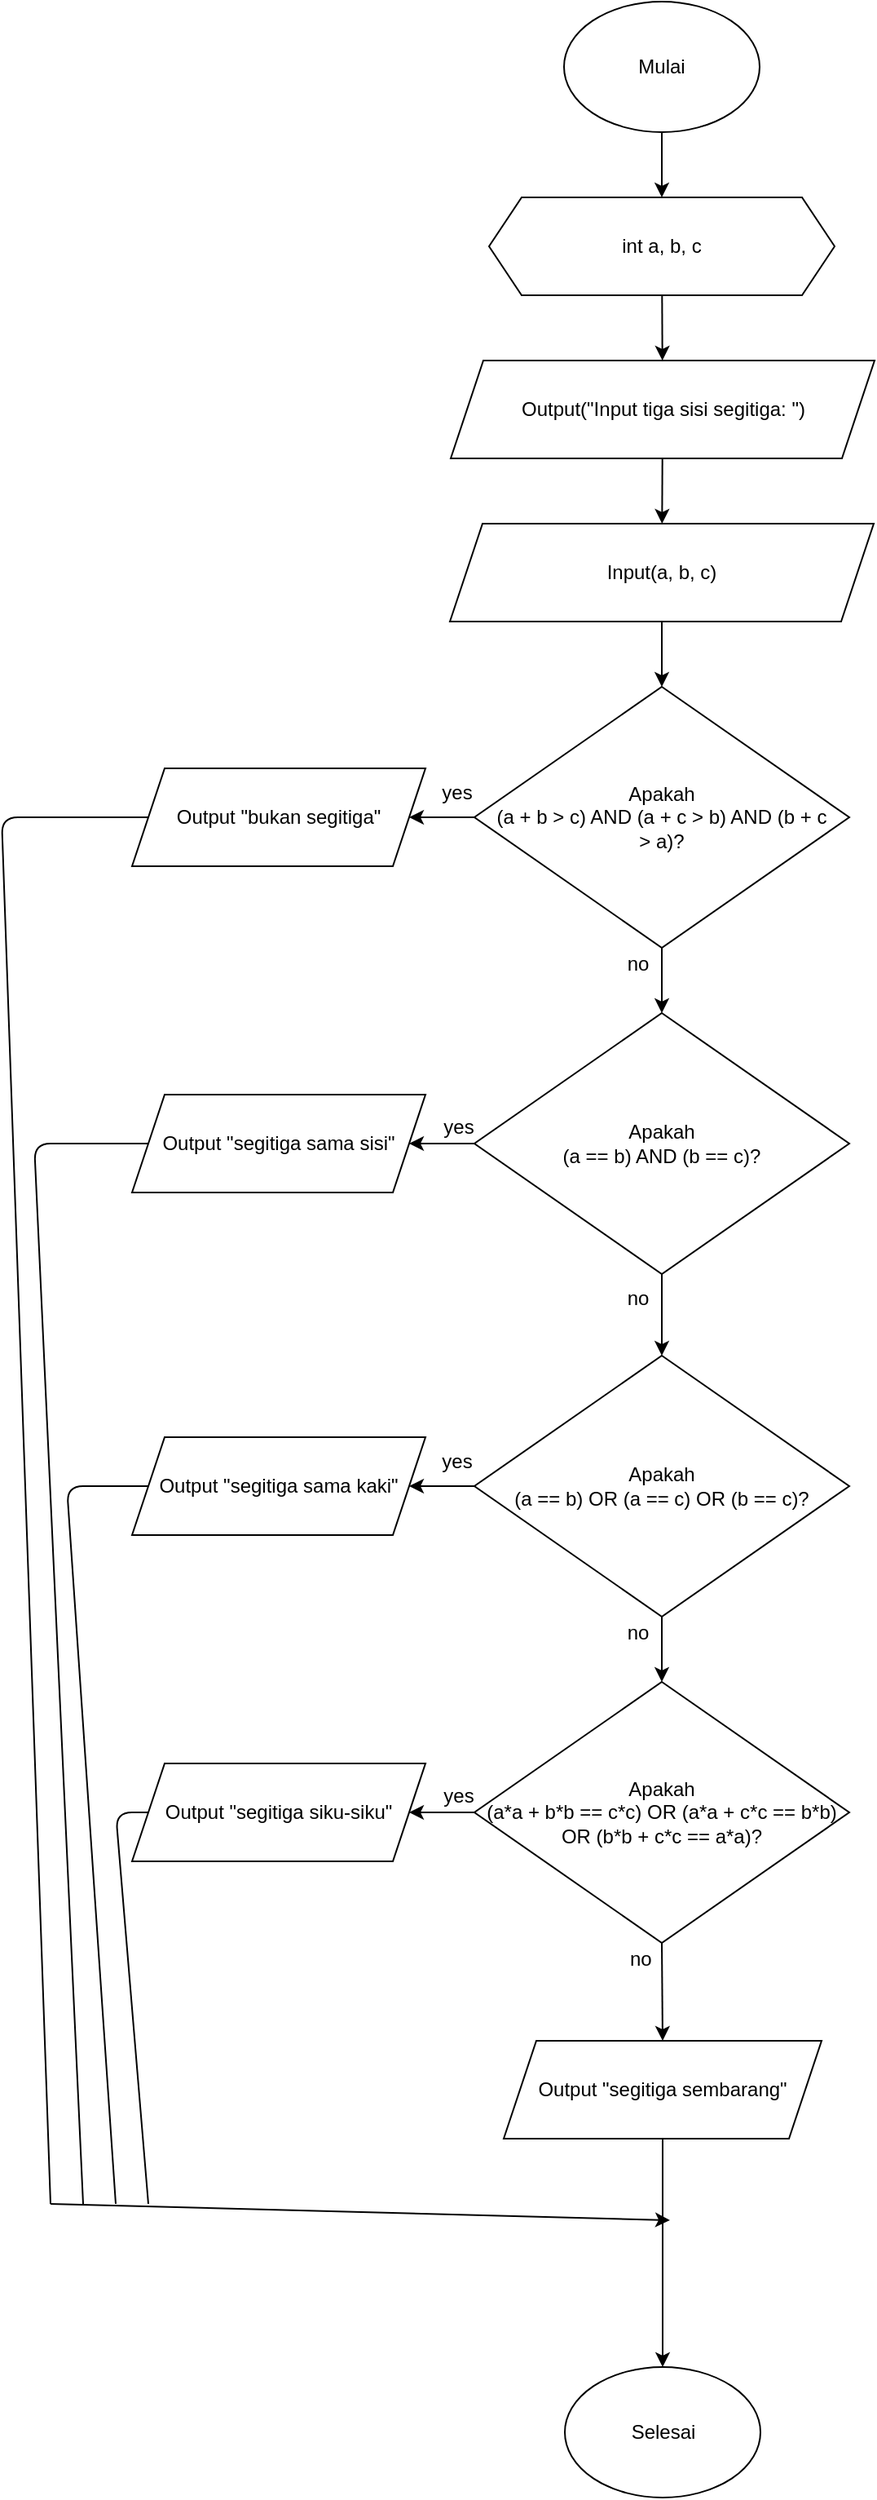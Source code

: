 <mxfile>
    <diagram id="mIOhf5_j8ER2n4HGssH-" name="Page-1">
        <mxGraphModel dx="1024" dy="1551" grid="1" gridSize="10" guides="1" tooltips="1" connect="1" arrows="1" fold="1" page="1" pageScale="1" pageWidth="850" pageHeight="1100" math="0" shadow="0">
            <root>
                <mxCell id="0"/>
                <mxCell id="1" parent="0"/>
                <mxCell id="290" style="edgeStyle=none;html=1;exitX=0.5;exitY=1;exitDx=0;exitDy=0;entryX=0.5;entryY=0;entryDx=0;entryDy=0;" parent="1" source="3" target="5" edge="1">
                    <mxGeometry relative="1" as="geometry"/>
                </mxCell>
                <mxCell id="3" value="Mulai" style="ellipse;whiteSpace=wrap;html=1;" parent="1" vertex="1">
                    <mxGeometry x="365" y="-30" width="120" height="80" as="geometry"/>
                </mxCell>
                <mxCell id="4" value="Selesai" style="ellipse;whiteSpace=wrap;html=1;" parent="1" vertex="1">
                    <mxGeometry x="365.5" y="1420" width="120" height="80" as="geometry"/>
                </mxCell>
                <mxCell id="316" value="" style="edgeStyle=none;html=1;" edge="1" parent="1" source="5" target="315">
                    <mxGeometry relative="1" as="geometry"/>
                </mxCell>
                <mxCell id="5" value="int a, b, c" style="shape=hexagon;perimeter=hexagonPerimeter2;whiteSpace=wrap;html=1;fixedSize=1;" parent="1" vertex="1">
                    <mxGeometry x="319" y="90" width="212" height="60" as="geometry"/>
                </mxCell>
                <mxCell id="292" style="edgeStyle=none;html=1;exitX=0.5;exitY=1;exitDx=0;exitDy=0;entryX=0.5;entryY=0;entryDx=0;entryDy=0;" parent="1" source="6" target="7" edge="1">
                    <mxGeometry relative="1" as="geometry"/>
                </mxCell>
                <mxCell id="6" value="Input(a, b, c)" style="shape=parallelogram;perimeter=parallelogramPerimeter;whiteSpace=wrap;html=1;fixedSize=1;" parent="1" vertex="1">
                    <mxGeometry x="295" y="290" width="260" height="60" as="geometry"/>
                </mxCell>
                <mxCell id="293" style="edgeStyle=none;html=1;exitX=0.5;exitY=1;exitDx=0;exitDy=0;entryX=0.5;entryY=0;entryDx=0;entryDy=0;" parent="1" source="7" target="10" edge="1">
                    <mxGeometry relative="1" as="geometry"/>
                </mxCell>
                <mxCell id="299" style="edgeStyle=none;html=1;exitX=0;exitY=0.5;exitDx=0;exitDy=0;entryX=1;entryY=0.5;entryDx=0;entryDy=0;" parent="1" source="7" target="9" edge="1">
                    <mxGeometry relative="1" as="geometry"/>
                </mxCell>
                <mxCell id="7" value="Apakah&lt;br&gt;(a + b &amp;gt; c) AND (a + c &amp;gt; b) AND (b + c &amp;gt;&amp;nbsp;a)?" style="rhombus;whiteSpace=wrap;html=1;align=center;" parent="1" vertex="1">
                    <mxGeometry x="310" y="390" width="230" height="160" as="geometry"/>
                </mxCell>
                <mxCell id="298" style="edgeStyle=none;html=1;exitX=0;exitY=0.5;exitDx=0;exitDy=0;endArrow=none;endFill=0;" parent="1" source="9" edge="1">
                    <mxGeometry relative="1" as="geometry">
                        <mxPoint x="50" y="1320" as="targetPoint"/>
                        <Array as="points">
                            <mxPoint x="20" y="470"/>
                        </Array>
                    </mxGeometry>
                </mxCell>
                <mxCell id="9" value="Output &quot;bukan segitiga&quot;" style="shape=parallelogram;perimeter=parallelogramPerimeter;whiteSpace=wrap;html=1;fixedSize=1;" parent="1" vertex="1">
                    <mxGeometry x="100" y="440" width="180" height="60" as="geometry"/>
                </mxCell>
                <mxCell id="294" style="edgeStyle=none;html=1;exitX=0.5;exitY=1;exitDx=0;exitDy=0;entryX=0.5;entryY=0;entryDx=0;entryDy=0;" parent="1" source="10" target="11" edge="1">
                    <mxGeometry relative="1" as="geometry"/>
                </mxCell>
                <mxCell id="300" style="edgeStyle=none;html=1;exitX=0;exitY=0.5;exitDx=0;exitDy=0;entryX=1;entryY=0.5;entryDx=0;entryDy=0;" parent="1" source="10" target="285" edge="1">
                    <mxGeometry relative="1" as="geometry"/>
                </mxCell>
                <mxCell id="10" value="Apakah&lt;br&gt;(a == b) AND (b == c)?" style="rhombus;whiteSpace=wrap;html=1;align=center;" parent="1" vertex="1">
                    <mxGeometry x="310" y="590" width="230" height="160" as="geometry"/>
                </mxCell>
                <mxCell id="295" style="edgeStyle=none;html=1;exitX=0.5;exitY=1;exitDx=0;exitDy=0;entryX=0.5;entryY=0;entryDx=0;entryDy=0;" parent="1" source="11" target="287" edge="1">
                    <mxGeometry relative="1" as="geometry"/>
                </mxCell>
                <mxCell id="301" style="edgeStyle=none;html=1;exitX=0;exitY=0.5;exitDx=0;exitDy=0;entryX=1;entryY=0.5;entryDx=0;entryDy=0;" parent="1" source="11" target="286" edge="1">
                    <mxGeometry relative="1" as="geometry"/>
                </mxCell>
                <mxCell id="11" value="Apakah&lt;br&gt;(a == b) OR (a == c) OR&amp;nbsp;(b == c)?" style="rhombus;whiteSpace=wrap;html=1;align=center;" parent="1" vertex="1">
                    <mxGeometry x="310" y="800" width="230" height="160" as="geometry"/>
                </mxCell>
                <mxCell id="303" style="edgeStyle=none;html=1;exitX=0;exitY=0.5;exitDx=0;exitDy=0;endArrow=none;endFill=0;" parent="1" source="285" edge="1">
                    <mxGeometry relative="1" as="geometry">
                        <mxPoint x="70" y="1320" as="targetPoint"/>
                        <Array as="points">
                            <mxPoint x="40" y="670"/>
                        </Array>
                    </mxGeometry>
                </mxCell>
                <mxCell id="285" value="Output &quot;segitiga sama sisi&quot;" style="shape=parallelogram;perimeter=parallelogramPerimeter;whiteSpace=wrap;html=1;fixedSize=1;" parent="1" vertex="1">
                    <mxGeometry x="100" y="640" width="180" height="60" as="geometry"/>
                </mxCell>
                <mxCell id="304" style="edgeStyle=none;html=1;exitX=0;exitY=0.5;exitDx=0;exitDy=0;endArrow=none;endFill=0;" parent="1" source="286" edge="1">
                    <mxGeometry relative="1" as="geometry">
                        <mxPoint x="90" y="1320" as="targetPoint"/>
                        <Array as="points">
                            <mxPoint x="60" y="880"/>
                        </Array>
                    </mxGeometry>
                </mxCell>
                <mxCell id="286" value="Output &quot;segitiga sama kaki&quot;" style="shape=parallelogram;perimeter=parallelogramPerimeter;whiteSpace=wrap;html=1;fixedSize=1;" parent="1" vertex="1">
                    <mxGeometry x="100" y="850" width="180" height="60" as="geometry"/>
                </mxCell>
                <mxCell id="296" style="edgeStyle=none;html=1;exitX=0.5;exitY=1;exitDx=0;exitDy=0;entryX=0.5;entryY=0;entryDx=0;entryDy=0;" parent="1" source="287" target="289" edge="1">
                    <mxGeometry relative="1" as="geometry"/>
                </mxCell>
                <mxCell id="302" style="edgeStyle=none;html=1;exitX=0;exitY=0.5;exitDx=0;exitDy=0;entryX=1;entryY=0.5;entryDx=0;entryDy=0;" parent="1" source="287" target="288" edge="1">
                    <mxGeometry relative="1" as="geometry"/>
                </mxCell>
                <mxCell id="287" value="Apakah&lt;br&gt;(a*a + b*b == c*c) OR (a*a + c*c ==&amp;nbsp;b*b) OR (b*b + c*c == a*a)?" style="rhombus;whiteSpace=wrap;html=1;align=center;" parent="1" vertex="1">
                    <mxGeometry x="310" y="1000" width="230" height="160" as="geometry"/>
                </mxCell>
                <mxCell id="305" style="edgeStyle=none;html=1;exitX=0;exitY=0.5;exitDx=0;exitDy=0;endArrow=none;endFill=0;" parent="1" source="288" edge="1">
                    <mxGeometry relative="1" as="geometry">
                        <mxPoint x="110" y="1320" as="targetPoint"/>
                        <Array as="points">
                            <mxPoint x="90" y="1080"/>
                        </Array>
                    </mxGeometry>
                </mxCell>
                <mxCell id="288" value="Output &quot;segitiga siku-siku&quot;" style="shape=parallelogram;perimeter=parallelogramPerimeter;whiteSpace=wrap;html=1;fixedSize=1;" parent="1" vertex="1">
                    <mxGeometry x="100" y="1050" width="180" height="60" as="geometry"/>
                </mxCell>
                <mxCell id="297" style="edgeStyle=none;html=1;exitX=0.5;exitY=1;exitDx=0;exitDy=0;entryX=0.5;entryY=0;entryDx=0;entryDy=0;" parent="1" source="289" target="4" edge="1">
                    <mxGeometry relative="1" as="geometry"/>
                </mxCell>
                <mxCell id="289" value="Output &quot;segitiga sembarang&quot;" style="shape=parallelogram;perimeter=parallelogramPerimeter;whiteSpace=wrap;html=1;fixedSize=1;" parent="1" vertex="1">
                    <mxGeometry x="328" y="1220" width="195" height="60" as="geometry"/>
                </mxCell>
                <mxCell id="306" value="" style="endArrow=classic;html=1;" parent="1" edge="1">
                    <mxGeometry width="50" height="50" relative="1" as="geometry">
                        <mxPoint x="50" y="1320" as="sourcePoint"/>
                        <mxPoint x="430" y="1330" as="targetPoint"/>
                    </mxGeometry>
                </mxCell>
                <mxCell id="307" value="yes" style="text;html=1;align=center;verticalAlign=middle;resizable=0;points=[];autosize=1;strokeColor=none;fillColor=none;" vertex="1" parent="1">
                    <mxGeometry x="279" y="440" width="40" height="30" as="geometry"/>
                </mxCell>
                <mxCell id="308" value="no" style="text;html=1;align=center;verticalAlign=middle;resizable=0;points=[];autosize=1;strokeColor=none;fillColor=none;" vertex="1" parent="1">
                    <mxGeometry x="390" y="545" width="40" height="30" as="geometry"/>
                </mxCell>
                <mxCell id="309" value="yes" style="text;html=1;align=center;verticalAlign=middle;resizable=0;points=[];autosize=1;strokeColor=none;fillColor=none;" vertex="1" parent="1">
                    <mxGeometry x="280" y="645" width="40" height="30" as="geometry"/>
                </mxCell>
                <mxCell id="310" value="no" style="text;html=1;align=center;verticalAlign=middle;resizable=0;points=[];autosize=1;strokeColor=none;fillColor=none;" vertex="1" parent="1">
                    <mxGeometry x="390" y="750" width="40" height="30" as="geometry"/>
                </mxCell>
                <mxCell id="311" value="yes" style="text;html=1;align=center;verticalAlign=middle;resizable=0;points=[];autosize=1;strokeColor=none;fillColor=none;" vertex="1" parent="1">
                    <mxGeometry x="279" y="850" width="40" height="30" as="geometry"/>
                </mxCell>
                <mxCell id="312" value="no" style="text;html=1;align=center;verticalAlign=middle;resizable=0;points=[];autosize=1;strokeColor=none;fillColor=none;" vertex="1" parent="1">
                    <mxGeometry x="390" y="955" width="40" height="30" as="geometry"/>
                </mxCell>
                <mxCell id="313" value="yes" style="text;html=1;align=center;verticalAlign=middle;resizable=0;points=[];autosize=1;strokeColor=none;fillColor=none;" vertex="1" parent="1">
                    <mxGeometry x="280" y="1055" width="40" height="30" as="geometry"/>
                </mxCell>
                <mxCell id="314" value="&amp;nbsp;no" style="text;html=1;align=center;verticalAlign=middle;resizable=0;points=[];autosize=1;strokeColor=none;fillColor=none;" vertex="1" parent="1">
                    <mxGeometry x="390" y="1155" width="40" height="30" as="geometry"/>
                </mxCell>
                <mxCell id="317" value="" style="edgeStyle=none;html=1;" edge="1" parent="1" source="315" target="6">
                    <mxGeometry relative="1" as="geometry"/>
                </mxCell>
                <mxCell id="315" value="Output(&quot;Input tiga sisi segitiga: &quot;)" style="shape=parallelogram;perimeter=parallelogramPerimeter;whiteSpace=wrap;html=1;fixedSize=1;" vertex="1" parent="1">
                    <mxGeometry x="295.5" y="190" width="260" height="60" as="geometry"/>
                </mxCell>
            </root>
        </mxGraphModel>
    </diagram>
</mxfile>